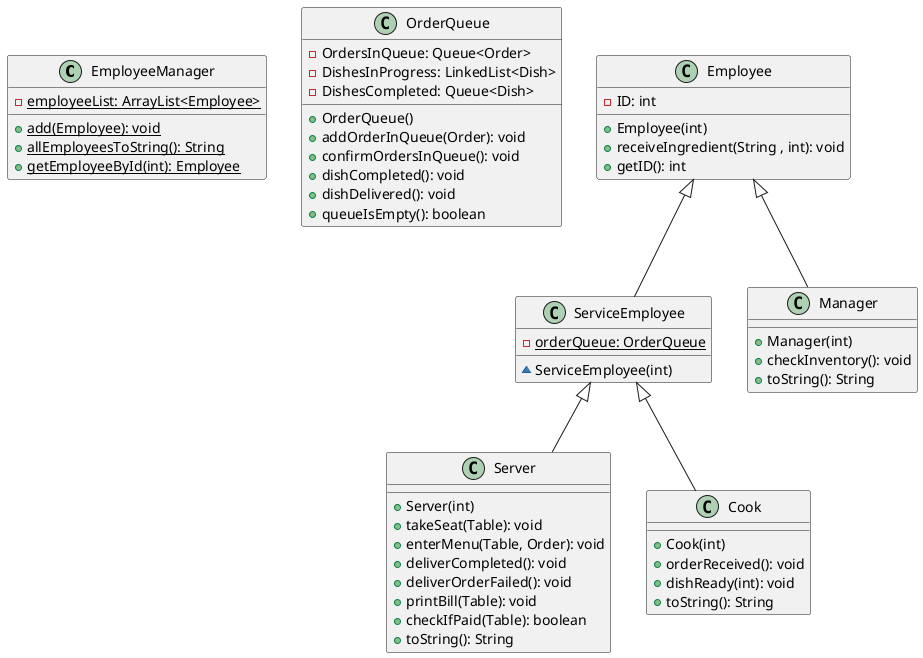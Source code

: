 @startuml
class EmployeeManager{
- {static} employeeList: ArrayList<Employee>
+ {static} add(Employee): void
+ {static} allEmployeesToString(): String
+ {static} getEmployeeById(int): Employee
}
class OrderQueue{
- OrdersInQueue: Queue<Order>
- DishesInProgress: LinkedList<Dish>
- DishesCompleted: Queue<Dish>
+ OrderQueue()
+ addOrderInQueue(Order): void
+ confirmOrdersInQueue(): void
+ dishCompleted(): void
+ dishDelivered(): void
+ queueIsEmpty(): boolean
}

class Employee{
- ID: int
+ Employee(int)
+ receiveIngredient(String , int): void
+ getID(): int
}
class ServiceEmployee {
- {static} orderQueue: OrderQueue
~ ServiceEmployee(int)
}
class Server{
+ Server(int)
+ takeSeat(Table): void
+ enterMenu(Table, Order): void
+ deliverCompleted(): void
+ deliverOrderFailed(): void
+ printBill(Table): void
+ checkIfPaid(Table): boolean
+ toString(): String
}
class Cook{
+ Cook(int)
+ orderReceived(): void
+ dishReady(int): void
+ toString(): String
}
class Manager{
+ Manager(int)
+ checkInventory(): void
+ toString(): String
}

Employee <|-- ServiceEmployee
ServiceEmployee <|-- Cook
ServiceEmployee <|-- Server
Employee <|-- Manager
@enduml